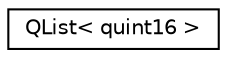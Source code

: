 digraph "类继承关系图"
{
  edge [fontname="Helvetica",fontsize="10",labelfontname="Helvetica",labelfontsize="10"];
  node [fontname="Helvetica",fontsize="10",shape=record];
  rankdir="LR";
  Node0 [label="QList\< quint16 \>",height=0.2,width=0.4,color="black", fillcolor="white", style="filled",URL="$class_q_list.html"];
}
